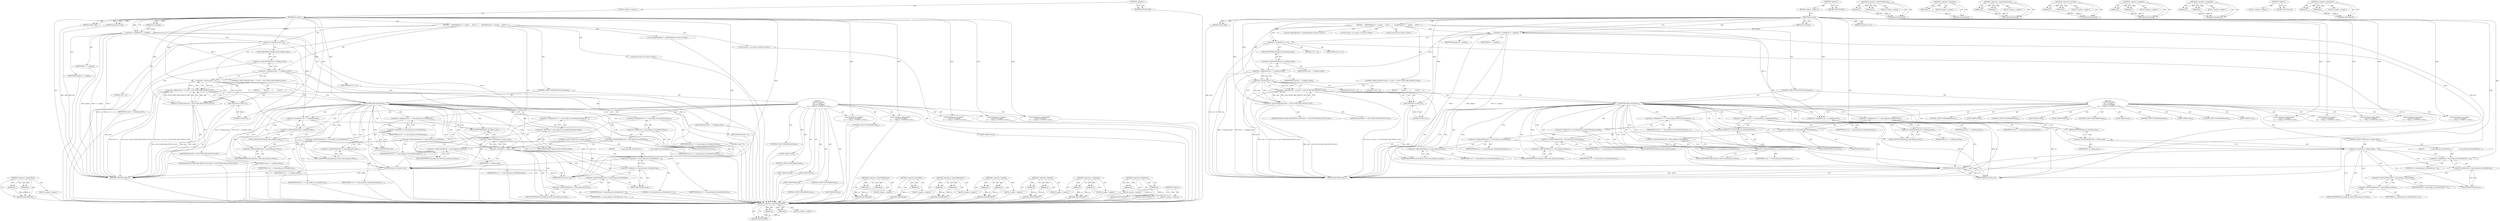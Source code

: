 digraph "&lt;operator&gt;.fieldAccess" {
vulnerable_155 [label=<(METHOD,&lt;operator&gt;.greaterThan)>];
vulnerable_156 [label=<(PARAM,p1)>];
vulnerable_157 [label=<(PARAM,p2)>];
vulnerable_158 [label=<(BLOCK,&lt;empty&gt;,&lt;empty&gt;)>];
vulnerable_159 [label=<(METHOD_RETURN,ANY)>];
vulnerable_6 [label=<(METHOD,&lt;global&gt;)<SUB>1</SUB>>];
vulnerable_7 [label=<(BLOCK,&lt;empty&gt;,&lt;empty&gt;)<SUB>1</SUB>>];
vulnerable_8 [label=<(METHOD,pci_read)<SUB>1</SUB>>];
vulnerable_9 [label=<(PARAM,void *opaque)<SUB>1</SUB>>];
vulnerable_10 [label=<(PARAM,hwaddr addr)<SUB>1</SUB>>];
vulnerable_11 [label=<(PARAM,unsigned int size)<SUB>1</SUB>>];
vulnerable_12 [label=<(BLOCK,{
    AcpiPciHpState *s = opaque;
     uint32_t...,{
    AcpiPciHpState *s = opaque;
     uint32_t...)<SUB>2</SUB>>];
vulnerable_13 [label="<(LOCAL,AcpiPciHpState* s: AcpiPciHpState*)<SUB>3</SUB>>"];
vulnerable_14 [label=<(&lt;operator&gt;.assignment,*s = opaque)<SUB>3</SUB>>];
vulnerable_15 [label=<(IDENTIFIER,s,*s = opaque)<SUB>3</SUB>>];
vulnerable_16 [label=<(IDENTIFIER,opaque,*s = opaque)<SUB>3</SUB>>];
vulnerable_17 [label="<(LOCAL,uint32_t val: uint32_t)<SUB>4</SUB>>"];
vulnerable_18 [label=<(&lt;operator&gt;.assignment,val = 0)<SUB>4</SUB>>];
vulnerable_19 [label=<(IDENTIFIER,val,val = 0)<SUB>4</SUB>>];
vulnerable_20 [label=<(LITERAL,0,val = 0)<SUB>4</SUB>>];
vulnerable_21 [label="<(LOCAL,int bsel: int)<SUB>5</SUB>>"];
vulnerable_22 [label=<(&lt;operator&gt;.assignment,bsel = s-&gt;hotplug_select)<SUB>5</SUB>>];
vulnerable_23 [label=<(IDENTIFIER,bsel,bsel = s-&gt;hotplug_select)<SUB>5</SUB>>];
vulnerable_24 [label=<(&lt;operator&gt;.indirectFieldAccess,s-&gt;hotplug_select)<SUB>5</SUB>>];
vulnerable_25 [label=<(IDENTIFIER,s,bsel = s-&gt;hotplug_select)<SUB>5</SUB>>];
vulnerable_26 [label=<(FIELD_IDENTIFIER,hotplug_select,hotplug_select)<SUB>5</SUB>>];
vulnerable_27 [label=<(CONTROL_STRUCTURE,IF,if (bsel &lt; 0 || bsel &gt; ACPI_PCIHP_MAX_HOTPLUG_BUS))<SUB>7</SUB>>];
vulnerable_28 [label=<(&lt;operator&gt;.logicalOr,bsel &lt; 0 || bsel &gt; ACPI_PCIHP_MAX_HOTPLUG_BUS)<SUB>7</SUB>>];
vulnerable_29 [label=<(&lt;operator&gt;.lessThan,bsel &lt; 0)<SUB>7</SUB>>];
vulnerable_30 [label=<(IDENTIFIER,bsel,bsel &lt; 0)<SUB>7</SUB>>];
vulnerable_31 [label=<(LITERAL,0,bsel &lt; 0)<SUB>7</SUB>>];
vulnerable_32 [label=<(&lt;operator&gt;.greaterThan,bsel &gt; ACPI_PCIHP_MAX_HOTPLUG_BUS)<SUB>7</SUB>>];
vulnerable_33 [label=<(IDENTIFIER,bsel,bsel &gt; ACPI_PCIHP_MAX_HOTPLUG_BUS)<SUB>7</SUB>>];
vulnerable_34 [label=<(IDENTIFIER,ACPI_PCIHP_MAX_HOTPLUG_BUS,bsel &gt; ACPI_PCIHP_MAX_HOTPLUG_BUS)<SUB>7</SUB>>];
vulnerable_35 [label=<(BLOCK,{
         return 0;
     },{
         return 0;
     })<SUB>7</SUB>>];
vulnerable_36 [label=<(RETURN,return 0;,return 0;)<SUB>8</SUB>>];
vulnerable_37 [label=<(LITERAL,0,return 0;)<SUB>8</SUB>>];
vulnerable_38 [label=<(CONTROL_STRUCTURE,SWITCH,switch(addr))<SUB>10</SUB>>];
vulnerable_39 [label=<(IDENTIFIER,addr,switch(addr))<SUB>10</SUB>>];
vulnerable_40 [label="<(BLOCK,{
    case PCI_UP_BASE:
        val = s-&gt;acpi_p...,{
    case PCI_UP_BASE:
        val = s-&gt;acpi_p...)<SUB>10</SUB>>"];
vulnerable_41 [label=<(JUMP_TARGET,case)<SUB>11</SUB>>];
vulnerable_42 [label="<(IDENTIFIER,PCI_UP_BASE,{
    case PCI_UP_BASE:
        val = s-&gt;acpi_p...)<SUB>11</SUB>>"];
vulnerable_43 [label=<(&lt;operator&gt;.assignment,val = s-&gt;acpi_pcihp_pci_status[bsel].up)<SUB>12</SUB>>];
vulnerable_44 [label=<(IDENTIFIER,val,val = s-&gt;acpi_pcihp_pci_status[bsel].up)<SUB>12</SUB>>];
vulnerable_45 [label=<(&lt;operator&gt;.fieldAccess,s-&gt;acpi_pcihp_pci_status[bsel].up)<SUB>12</SUB>>];
vulnerable_46 [label=<(&lt;operator&gt;.indirectIndexAccess,s-&gt;acpi_pcihp_pci_status[bsel])<SUB>12</SUB>>];
vulnerable_47 [label=<(&lt;operator&gt;.indirectFieldAccess,s-&gt;acpi_pcihp_pci_status)<SUB>12</SUB>>];
vulnerable_48 [label=<(IDENTIFIER,s,val = s-&gt;acpi_pcihp_pci_status[bsel].up)<SUB>12</SUB>>];
vulnerable_49 [label=<(FIELD_IDENTIFIER,acpi_pcihp_pci_status,acpi_pcihp_pci_status)<SUB>12</SUB>>];
vulnerable_50 [label=<(IDENTIFIER,bsel,val = s-&gt;acpi_pcihp_pci_status[bsel].up)<SUB>12</SUB>>];
vulnerable_51 [label=<(FIELD_IDENTIFIER,up,up)<SUB>12</SUB>>];
vulnerable_52 [label=<(CONTROL_STRUCTURE,IF,if (!s-&gt;legacy_piix))<SUB>13</SUB>>];
vulnerable_53 [label=<(&lt;operator&gt;.logicalNot,!s-&gt;legacy_piix)<SUB>13</SUB>>];
vulnerable_54 [label=<(&lt;operator&gt;.indirectFieldAccess,s-&gt;legacy_piix)<SUB>13</SUB>>];
vulnerable_55 [label=<(IDENTIFIER,s,!s-&gt;legacy_piix)<SUB>13</SUB>>];
vulnerable_56 [label=<(FIELD_IDENTIFIER,legacy_piix,legacy_piix)<SUB>13</SUB>>];
vulnerable_57 [label=<(BLOCK,{
            s-&gt;acpi_pcihp_pci_status[bsel].up...,{
            s-&gt;acpi_pcihp_pci_status[bsel].up...)<SUB>13</SUB>>];
vulnerable_58 [label=<(&lt;operator&gt;.assignment,s-&gt;acpi_pcihp_pci_status[bsel].up = 0)<SUB>14</SUB>>];
vulnerable_59 [label=<(&lt;operator&gt;.fieldAccess,s-&gt;acpi_pcihp_pci_status[bsel].up)<SUB>14</SUB>>];
vulnerable_60 [label=<(&lt;operator&gt;.indirectIndexAccess,s-&gt;acpi_pcihp_pci_status[bsel])<SUB>14</SUB>>];
vulnerable_61 [label=<(&lt;operator&gt;.indirectFieldAccess,s-&gt;acpi_pcihp_pci_status)<SUB>14</SUB>>];
vulnerable_62 [label=<(IDENTIFIER,s,s-&gt;acpi_pcihp_pci_status[bsel].up = 0)<SUB>14</SUB>>];
vulnerable_63 [label=<(FIELD_IDENTIFIER,acpi_pcihp_pci_status,acpi_pcihp_pci_status)<SUB>14</SUB>>];
vulnerable_64 [label=<(IDENTIFIER,bsel,s-&gt;acpi_pcihp_pci_status[bsel].up = 0)<SUB>14</SUB>>];
vulnerable_65 [label=<(FIELD_IDENTIFIER,up,up)<SUB>14</SUB>>];
vulnerable_66 [label=<(LITERAL,0,s-&gt;acpi_pcihp_pci_status[bsel].up = 0)<SUB>14</SUB>>];
vulnerable_67 [label=<(CONTROL_STRUCTURE,BREAK,break;)<SUB>17</SUB>>];
vulnerable_68 [label=<(JUMP_TARGET,case)<SUB>18</SUB>>];
vulnerable_69 [label="<(IDENTIFIER,PCI_DOWN_BASE,{
    case PCI_UP_BASE:
        val = s-&gt;acpi_p...)<SUB>18</SUB>>"];
vulnerable_70 [label=<(&lt;operator&gt;.assignment,val = s-&gt;acpi_pcihp_pci_status[bsel].down)<SUB>19</SUB>>];
vulnerable_71 [label=<(IDENTIFIER,val,val = s-&gt;acpi_pcihp_pci_status[bsel].down)<SUB>19</SUB>>];
vulnerable_72 [label=<(&lt;operator&gt;.fieldAccess,s-&gt;acpi_pcihp_pci_status[bsel].down)<SUB>19</SUB>>];
vulnerable_73 [label=<(&lt;operator&gt;.indirectIndexAccess,s-&gt;acpi_pcihp_pci_status[bsel])<SUB>19</SUB>>];
vulnerable_74 [label=<(&lt;operator&gt;.indirectFieldAccess,s-&gt;acpi_pcihp_pci_status)<SUB>19</SUB>>];
vulnerable_75 [label=<(IDENTIFIER,s,val = s-&gt;acpi_pcihp_pci_status[bsel].down)<SUB>19</SUB>>];
vulnerable_76 [label=<(FIELD_IDENTIFIER,acpi_pcihp_pci_status,acpi_pcihp_pci_status)<SUB>19</SUB>>];
vulnerable_77 [label=<(IDENTIFIER,bsel,val = s-&gt;acpi_pcihp_pci_status[bsel].down)<SUB>19</SUB>>];
vulnerable_78 [label=<(FIELD_IDENTIFIER,down,down)<SUB>19</SUB>>];
vulnerable_79 [label=<(CONTROL_STRUCTURE,BREAK,break;)<SUB>21</SUB>>];
vulnerable_80 [label=<(JUMP_TARGET,case)<SUB>22</SUB>>];
vulnerable_81 [label="<(IDENTIFIER,PCI_EJ_BASE,{
    case PCI_UP_BASE:
        val = s-&gt;acpi_p...)<SUB>22</SUB>>"];
vulnerable_82 [label=<(CONTROL_STRUCTURE,BREAK,break;)<SUB>25</SUB>>];
vulnerable_83 [label=<(JUMP_TARGET,case)<SUB>26</SUB>>];
vulnerable_84 [label="<(IDENTIFIER,PCI_RMV_BASE,{
    case PCI_UP_BASE:
        val = s-&gt;acpi_p...)<SUB>26</SUB>>"];
vulnerable_85 [label=<(&lt;operator&gt;.assignment,val = s-&gt;acpi_pcihp_pci_status[bsel].hotplug_en...)<SUB>27</SUB>>];
vulnerable_86 [label=<(IDENTIFIER,val,val = s-&gt;acpi_pcihp_pci_status[bsel].hotplug_en...)<SUB>27</SUB>>];
vulnerable_87 [label=<(&lt;operator&gt;.fieldAccess,s-&gt;acpi_pcihp_pci_status[bsel].hotplug_enable)<SUB>27</SUB>>];
vulnerable_88 [label=<(&lt;operator&gt;.indirectIndexAccess,s-&gt;acpi_pcihp_pci_status[bsel])<SUB>27</SUB>>];
vulnerable_89 [label=<(&lt;operator&gt;.indirectFieldAccess,s-&gt;acpi_pcihp_pci_status)<SUB>27</SUB>>];
vulnerable_90 [label=<(IDENTIFIER,s,val = s-&gt;acpi_pcihp_pci_status[bsel].hotplug_en...)<SUB>27</SUB>>];
vulnerable_91 [label=<(FIELD_IDENTIFIER,acpi_pcihp_pci_status,acpi_pcihp_pci_status)<SUB>27</SUB>>];
vulnerable_92 [label=<(IDENTIFIER,bsel,val = s-&gt;acpi_pcihp_pci_status[bsel].hotplug_en...)<SUB>27</SUB>>];
vulnerable_93 [label=<(FIELD_IDENTIFIER,hotplug_enable,hotplug_enable)<SUB>27</SUB>>];
vulnerable_94 [label=<(CONTROL_STRUCTURE,BREAK,break;)<SUB>29</SUB>>];
vulnerable_95 [label=<(JUMP_TARGET,case)<SUB>30</SUB>>];
vulnerable_96 [label="<(IDENTIFIER,PCI_SEL_BASE,{
    case PCI_UP_BASE:
        val = s-&gt;acpi_p...)<SUB>30</SUB>>"];
vulnerable_97 [label=<(&lt;operator&gt;.assignment,val = s-&gt;hotplug_select)<SUB>31</SUB>>];
vulnerable_98 [label=<(IDENTIFIER,val,val = s-&gt;hotplug_select)<SUB>31</SUB>>];
vulnerable_99 [label=<(&lt;operator&gt;.indirectFieldAccess,s-&gt;hotplug_select)<SUB>31</SUB>>];
vulnerable_100 [label=<(IDENTIFIER,s,val = s-&gt;hotplug_select)<SUB>31</SUB>>];
vulnerable_101 [label=<(FIELD_IDENTIFIER,hotplug_select,hotplug_select)<SUB>31</SUB>>];
vulnerable_102 [label=<(JUMP_TARGET,default)<SUB>33</SUB>>];
vulnerable_103 [label=<(CONTROL_STRUCTURE,BREAK,break;)<SUB>34</SUB>>];
vulnerable_104 [label=<(RETURN,return val;,return val;)<SUB>37</SUB>>];
vulnerable_105 [label=<(IDENTIFIER,val,return val;)<SUB>37</SUB>>];
vulnerable_106 [label=<(METHOD_RETURN,uint64_t)<SUB>1</SUB>>];
vulnerable_108 [label=<(METHOD_RETURN,ANY)<SUB>1</SUB>>];
vulnerable_140 [label=<(METHOD,&lt;operator&gt;.indirectFieldAccess)>];
vulnerable_141 [label=<(PARAM,p1)>];
vulnerable_142 [label=<(PARAM,p2)>];
vulnerable_143 [label=<(BLOCK,&lt;empty&gt;,&lt;empty&gt;)>];
vulnerable_144 [label=<(METHOD_RETURN,ANY)>];
vulnerable_170 [label=<(METHOD,&lt;operator&gt;.logicalNot)>];
vulnerable_171 [label=<(PARAM,p1)>];
vulnerable_172 [label=<(BLOCK,&lt;empty&gt;,&lt;empty&gt;)>];
vulnerable_173 [label=<(METHOD_RETURN,ANY)>];
vulnerable_165 [label=<(METHOD,&lt;operator&gt;.indirectIndexAccess)>];
vulnerable_166 [label=<(PARAM,p1)>];
vulnerable_167 [label=<(PARAM,p2)>];
vulnerable_168 [label=<(BLOCK,&lt;empty&gt;,&lt;empty&gt;)>];
vulnerable_169 [label=<(METHOD_RETURN,ANY)>];
vulnerable_150 [label=<(METHOD,&lt;operator&gt;.lessThan)>];
vulnerable_151 [label=<(PARAM,p1)>];
vulnerable_152 [label=<(PARAM,p2)>];
vulnerable_153 [label=<(BLOCK,&lt;empty&gt;,&lt;empty&gt;)>];
vulnerable_154 [label=<(METHOD_RETURN,ANY)>];
vulnerable_145 [label=<(METHOD,&lt;operator&gt;.logicalOr)>];
vulnerable_146 [label=<(PARAM,p1)>];
vulnerable_147 [label=<(PARAM,p2)>];
vulnerable_148 [label=<(BLOCK,&lt;empty&gt;,&lt;empty&gt;)>];
vulnerable_149 [label=<(METHOD_RETURN,ANY)>];
vulnerable_135 [label=<(METHOD,&lt;operator&gt;.assignment)>];
vulnerable_136 [label=<(PARAM,p1)>];
vulnerable_137 [label=<(PARAM,p2)>];
vulnerable_138 [label=<(BLOCK,&lt;empty&gt;,&lt;empty&gt;)>];
vulnerable_139 [label=<(METHOD_RETURN,ANY)>];
vulnerable_129 [label=<(METHOD,&lt;global&gt;)<SUB>1</SUB>>];
vulnerable_130 [label=<(BLOCK,&lt;empty&gt;,&lt;empty&gt;)>];
vulnerable_131 [label=<(METHOD_RETURN,ANY)>];
vulnerable_160 [label=<(METHOD,&lt;operator&gt;.fieldAccess)>];
vulnerable_161 [label=<(PARAM,p1)>];
vulnerable_162 [label=<(PARAM,p2)>];
vulnerable_163 [label=<(BLOCK,&lt;empty&gt;,&lt;empty&gt;)>];
vulnerable_164 [label=<(METHOD_RETURN,ANY)>];
fixed_155 [label=<(METHOD,&lt;operator&gt;.greaterEqualsThan)>];
fixed_156 [label=<(PARAM,p1)>];
fixed_157 [label=<(PARAM,p2)>];
fixed_158 [label=<(BLOCK,&lt;empty&gt;,&lt;empty&gt;)>];
fixed_159 [label=<(METHOD_RETURN,ANY)>];
fixed_6 [label=<(METHOD,&lt;global&gt;)<SUB>1</SUB>>];
fixed_7 [label=<(BLOCK,&lt;empty&gt;,&lt;empty&gt;)<SUB>1</SUB>>];
fixed_8 [label=<(METHOD,pci_read)<SUB>1</SUB>>];
fixed_9 [label=<(PARAM,void *opaque)<SUB>1</SUB>>];
fixed_10 [label=<(PARAM,hwaddr addr)<SUB>1</SUB>>];
fixed_11 [label=<(PARAM,unsigned int size)<SUB>1</SUB>>];
fixed_12 [label=<(BLOCK,{
    AcpiPciHpState *s = opaque;
     uint32_t...,{
    AcpiPciHpState *s = opaque;
     uint32_t...)<SUB>2</SUB>>];
fixed_13 [label="<(LOCAL,AcpiPciHpState* s: AcpiPciHpState*)<SUB>3</SUB>>"];
fixed_14 [label=<(&lt;operator&gt;.assignment,*s = opaque)<SUB>3</SUB>>];
fixed_15 [label=<(IDENTIFIER,s,*s = opaque)<SUB>3</SUB>>];
fixed_16 [label=<(IDENTIFIER,opaque,*s = opaque)<SUB>3</SUB>>];
fixed_17 [label="<(LOCAL,uint32_t val: uint32_t)<SUB>4</SUB>>"];
fixed_18 [label=<(&lt;operator&gt;.assignment,val = 0)<SUB>4</SUB>>];
fixed_19 [label=<(IDENTIFIER,val,val = 0)<SUB>4</SUB>>];
fixed_20 [label=<(LITERAL,0,val = 0)<SUB>4</SUB>>];
fixed_21 [label="<(LOCAL,int bsel: int)<SUB>5</SUB>>"];
fixed_22 [label=<(&lt;operator&gt;.assignment,bsel = s-&gt;hotplug_select)<SUB>5</SUB>>];
fixed_23 [label=<(IDENTIFIER,bsel,bsel = s-&gt;hotplug_select)<SUB>5</SUB>>];
fixed_24 [label=<(&lt;operator&gt;.indirectFieldAccess,s-&gt;hotplug_select)<SUB>5</SUB>>];
fixed_25 [label=<(IDENTIFIER,s,bsel = s-&gt;hotplug_select)<SUB>5</SUB>>];
fixed_26 [label=<(FIELD_IDENTIFIER,hotplug_select,hotplug_select)<SUB>5</SUB>>];
fixed_27 [label=<(CONTROL_STRUCTURE,IF,if (bsel &lt; 0 || bsel &gt;= ACPI_PCIHP_MAX_HOTPLUG_BUS))<SUB>7</SUB>>];
fixed_28 [label=<(&lt;operator&gt;.logicalOr,bsel &lt; 0 || bsel &gt;= ACPI_PCIHP_MAX_HOTPLUG_BUS)<SUB>7</SUB>>];
fixed_29 [label=<(&lt;operator&gt;.lessThan,bsel &lt; 0)<SUB>7</SUB>>];
fixed_30 [label=<(IDENTIFIER,bsel,bsel &lt; 0)<SUB>7</SUB>>];
fixed_31 [label=<(LITERAL,0,bsel &lt; 0)<SUB>7</SUB>>];
fixed_32 [label=<(&lt;operator&gt;.greaterEqualsThan,bsel &gt;= ACPI_PCIHP_MAX_HOTPLUG_BUS)<SUB>7</SUB>>];
fixed_33 [label=<(IDENTIFIER,bsel,bsel &gt;= ACPI_PCIHP_MAX_HOTPLUG_BUS)<SUB>7</SUB>>];
fixed_34 [label=<(IDENTIFIER,ACPI_PCIHP_MAX_HOTPLUG_BUS,bsel &gt;= ACPI_PCIHP_MAX_HOTPLUG_BUS)<SUB>7</SUB>>];
fixed_35 [label=<(BLOCK,{
         return 0;
     },{
         return 0;
     })<SUB>7</SUB>>];
fixed_36 [label=<(RETURN,return 0;,return 0;)<SUB>8</SUB>>];
fixed_37 [label=<(LITERAL,0,return 0;)<SUB>8</SUB>>];
fixed_38 [label=<(CONTROL_STRUCTURE,SWITCH,switch(addr))<SUB>10</SUB>>];
fixed_39 [label=<(IDENTIFIER,addr,switch(addr))<SUB>10</SUB>>];
fixed_40 [label="<(BLOCK,{
    case PCI_UP_BASE:
        val = s-&gt;acpi_p...,{
    case PCI_UP_BASE:
        val = s-&gt;acpi_p...)<SUB>10</SUB>>"];
fixed_41 [label=<(JUMP_TARGET,case)<SUB>11</SUB>>];
fixed_42 [label="<(IDENTIFIER,PCI_UP_BASE,{
    case PCI_UP_BASE:
        val = s-&gt;acpi_p...)<SUB>11</SUB>>"];
fixed_43 [label=<(&lt;operator&gt;.assignment,val = s-&gt;acpi_pcihp_pci_status[bsel].up)<SUB>12</SUB>>];
fixed_44 [label=<(IDENTIFIER,val,val = s-&gt;acpi_pcihp_pci_status[bsel].up)<SUB>12</SUB>>];
fixed_45 [label=<(&lt;operator&gt;.fieldAccess,s-&gt;acpi_pcihp_pci_status[bsel].up)<SUB>12</SUB>>];
fixed_46 [label=<(&lt;operator&gt;.indirectIndexAccess,s-&gt;acpi_pcihp_pci_status[bsel])<SUB>12</SUB>>];
fixed_47 [label=<(&lt;operator&gt;.indirectFieldAccess,s-&gt;acpi_pcihp_pci_status)<SUB>12</SUB>>];
fixed_48 [label=<(IDENTIFIER,s,val = s-&gt;acpi_pcihp_pci_status[bsel].up)<SUB>12</SUB>>];
fixed_49 [label=<(FIELD_IDENTIFIER,acpi_pcihp_pci_status,acpi_pcihp_pci_status)<SUB>12</SUB>>];
fixed_50 [label=<(IDENTIFIER,bsel,val = s-&gt;acpi_pcihp_pci_status[bsel].up)<SUB>12</SUB>>];
fixed_51 [label=<(FIELD_IDENTIFIER,up,up)<SUB>12</SUB>>];
fixed_52 [label=<(CONTROL_STRUCTURE,IF,if (!s-&gt;legacy_piix))<SUB>13</SUB>>];
fixed_53 [label=<(&lt;operator&gt;.logicalNot,!s-&gt;legacy_piix)<SUB>13</SUB>>];
fixed_54 [label=<(&lt;operator&gt;.indirectFieldAccess,s-&gt;legacy_piix)<SUB>13</SUB>>];
fixed_55 [label=<(IDENTIFIER,s,!s-&gt;legacy_piix)<SUB>13</SUB>>];
fixed_56 [label=<(FIELD_IDENTIFIER,legacy_piix,legacy_piix)<SUB>13</SUB>>];
fixed_57 [label=<(BLOCK,{
            s-&gt;acpi_pcihp_pci_status[bsel].up...,{
            s-&gt;acpi_pcihp_pci_status[bsel].up...)<SUB>13</SUB>>];
fixed_58 [label=<(&lt;operator&gt;.assignment,s-&gt;acpi_pcihp_pci_status[bsel].up = 0)<SUB>14</SUB>>];
fixed_59 [label=<(&lt;operator&gt;.fieldAccess,s-&gt;acpi_pcihp_pci_status[bsel].up)<SUB>14</SUB>>];
fixed_60 [label=<(&lt;operator&gt;.indirectIndexAccess,s-&gt;acpi_pcihp_pci_status[bsel])<SUB>14</SUB>>];
fixed_61 [label=<(&lt;operator&gt;.indirectFieldAccess,s-&gt;acpi_pcihp_pci_status)<SUB>14</SUB>>];
fixed_62 [label=<(IDENTIFIER,s,s-&gt;acpi_pcihp_pci_status[bsel].up = 0)<SUB>14</SUB>>];
fixed_63 [label=<(FIELD_IDENTIFIER,acpi_pcihp_pci_status,acpi_pcihp_pci_status)<SUB>14</SUB>>];
fixed_64 [label=<(IDENTIFIER,bsel,s-&gt;acpi_pcihp_pci_status[bsel].up = 0)<SUB>14</SUB>>];
fixed_65 [label=<(FIELD_IDENTIFIER,up,up)<SUB>14</SUB>>];
fixed_66 [label=<(LITERAL,0,s-&gt;acpi_pcihp_pci_status[bsel].up = 0)<SUB>14</SUB>>];
fixed_67 [label=<(CONTROL_STRUCTURE,BREAK,break;)<SUB>17</SUB>>];
fixed_68 [label=<(JUMP_TARGET,case)<SUB>18</SUB>>];
fixed_69 [label="<(IDENTIFIER,PCI_DOWN_BASE,{
    case PCI_UP_BASE:
        val = s-&gt;acpi_p...)<SUB>18</SUB>>"];
fixed_70 [label=<(&lt;operator&gt;.assignment,val = s-&gt;acpi_pcihp_pci_status[bsel].down)<SUB>19</SUB>>];
fixed_71 [label=<(IDENTIFIER,val,val = s-&gt;acpi_pcihp_pci_status[bsel].down)<SUB>19</SUB>>];
fixed_72 [label=<(&lt;operator&gt;.fieldAccess,s-&gt;acpi_pcihp_pci_status[bsel].down)<SUB>19</SUB>>];
fixed_73 [label=<(&lt;operator&gt;.indirectIndexAccess,s-&gt;acpi_pcihp_pci_status[bsel])<SUB>19</SUB>>];
fixed_74 [label=<(&lt;operator&gt;.indirectFieldAccess,s-&gt;acpi_pcihp_pci_status)<SUB>19</SUB>>];
fixed_75 [label=<(IDENTIFIER,s,val = s-&gt;acpi_pcihp_pci_status[bsel].down)<SUB>19</SUB>>];
fixed_76 [label=<(FIELD_IDENTIFIER,acpi_pcihp_pci_status,acpi_pcihp_pci_status)<SUB>19</SUB>>];
fixed_77 [label=<(IDENTIFIER,bsel,val = s-&gt;acpi_pcihp_pci_status[bsel].down)<SUB>19</SUB>>];
fixed_78 [label=<(FIELD_IDENTIFIER,down,down)<SUB>19</SUB>>];
fixed_79 [label=<(CONTROL_STRUCTURE,BREAK,break;)<SUB>21</SUB>>];
fixed_80 [label=<(JUMP_TARGET,case)<SUB>22</SUB>>];
fixed_81 [label="<(IDENTIFIER,PCI_EJ_BASE,{
    case PCI_UP_BASE:
        val = s-&gt;acpi_p...)<SUB>22</SUB>>"];
fixed_82 [label=<(CONTROL_STRUCTURE,BREAK,break;)<SUB>25</SUB>>];
fixed_83 [label=<(JUMP_TARGET,case)<SUB>26</SUB>>];
fixed_84 [label="<(IDENTIFIER,PCI_RMV_BASE,{
    case PCI_UP_BASE:
        val = s-&gt;acpi_p...)<SUB>26</SUB>>"];
fixed_85 [label=<(&lt;operator&gt;.assignment,val = s-&gt;acpi_pcihp_pci_status[bsel].hotplug_en...)<SUB>27</SUB>>];
fixed_86 [label=<(IDENTIFIER,val,val = s-&gt;acpi_pcihp_pci_status[bsel].hotplug_en...)<SUB>27</SUB>>];
fixed_87 [label=<(&lt;operator&gt;.fieldAccess,s-&gt;acpi_pcihp_pci_status[bsel].hotplug_enable)<SUB>27</SUB>>];
fixed_88 [label=<(&lt;operator&gt;.indirectIndexAccess,s-&gt;acpi_pcihp_pci_status[bsel])<SUB>27</SUB>>];
fixed_89 [label=<(&lt;operator&gt;.indirectFieldAccess,s-&gt;acpi_pcihp_pci_status)<SUB>27</SUB>>];
fixed_90 [label=<(IDENTIFIER,s,val = s-&gt;acpi_pcihp_pci_status[bsel].hotplug_en...)<SUB>27</SUB>>];
fixed_91 [label=<(FIELD_IDENTIFIER,acpi_pcihp_pci_status,acpi_pcihp_pci_status)<SUB>27</SUB>>];
fixed_92 [label=<(IDENTIFIER,bsel,val = s-&gt;acpi_pcihp_pci_status[bsel].hotplug_en...)<SUB>27</SUB>>];
fixed_93 [label=<(FIELD_IDENTIFIER,hotplug_enable,hotplug_enable)<SUB>27</SUB>>];
fixed_94 [label=<(CONTROL_STRUCTURE,BREAK,break;)<SUB>29</SUB>>];
fixed_95 [label=<(JUMP_TARGET,case)<SUB>30</SUB>>];
fixed_96 [label="<(IDENTIFIER,PCI_SEL_BASE,{
    case PCI_UP_BASE:
        val = s-&gt;acpi_p...)<SUB>30</SUB>>"];
fixed_97 [label=<(&lt;operator&gt;.assignment,val = s-&gt;hotplug_select)<SUB>31</SUB>>];
fixed_98 [label=<(IDENTIFIER,val,val = s-&gt;hotplug_select)<SUB>31</SUB>>];
fixed_99 [label=<(&lt;operator&gt;.indirectFieldAccess,s-&gt;hotplug_select)<SUB>31</SUB>>];
fixed_100 [label=<(IDENTIFIER,s,val = s-&gt;hotplug_select)<SUB>31</SUB>>];
fixed_101 [label=<(FIELD_IDENTIFIER,hotplug_select,hotplug_select)<SUB>31</SUB>>];
fixed_102 [label=<(JUMP_TARGET,default)<SUB>33</SUB>>];
fixed_103 [label=<(CONTROL_STRUCTURE,BREAK,break;)<SUB>34</SUB>>];
fixed_104 [label=<(RETURN,return val;,return val;)<SUB>37</SUB>>];
fixed_105 [label=<(IDENTIFIER,val,return val;)<SUB>37</SUB>>];
fixed_106 [label=<(METHOD_RETURN,uint64_t)<SUB>1</SUB>>];
fixed_108 [label=<(METHOD_RETURN,ANY)<SUB>1</SUB>>];
fixed_140 [label=<(METHOD,&lt;operator&gt;.indirectFieldAccess)>];
fixed_141 [label=<(PARAM,p1)>];
fixed_142 [label=<(PARAM,p2)>];
fixed_143 [label=<(BLOCK,&lt;empty&gt;,&lt;empty&gt;)>];
fixed_144 [label=<(METHOD_RETURN,ANY)>];
fixed_170 [label=<(METHOD,&lt;operator&gt;.logicalNot)>];
fixed_171 [label=<(PARAM,p1)>];
fixed_172 [label=<(BLOCK,&lt;empty&gt;,&lt;empty&gt;)>];
fixed_173 [label=<(METHOD_RETURN,ANY)>];
fixed_165 [label=<(METHOD,&lt;operator&gt;.indirectIndexAccess)>];
fixed_166 [label=<(PARAM,p1)>];
fixed_167 [label=<(PARAM,p2)>];
fixed_168 [label=<(BLOCK,&lt;empty&gt;,&lt;empty&gt;)>];
fixed_169 [label=<(METHOD_RETURN,ANY)>];
fixed_150 [label=<(METHOD,&lt;operator&gt;.lessThan)>];
fixed_151 [label=<(PARAM,p1)>];
fixed_152 [label=<(PARAM,p2)>];
fixed_153 [label=<(BLOCK,&lt;empty&gt;,&lt;empty&gt;)>];
fixed_154 [label=<(METHOD_RETURN,ANY)>];
fixed_145 [label=<(METHOD,&lt;operator&gt;.logicalOr)>];
fixed_146 [label=<(PARAM,p1)>];
fixed_147 [label=<(PARAM,p2)>];
fixed_148 [label=<(BLOCK,&lt;empty&gt;,&lt;empty&gt;)>];
fixed_149 [label=<(METHOD_RETURN,ANY)>];
fixed_135 [label=<(METHOD,&lt;operator&gt;.assignment)>];
fixed_136 [label=<(PARAM,p1)>];
fixed_137 [label=<(PARAM,p2)>];
fixed_138 [label=<(BLOCK,&lt;empty&gt;,&lt;empty&gt;)>];
fixed_139 [label=<(METHOD_RETURN,ANY)>];
fixed_129 [label=<(METHOD,&lt;global&gt;)<SUB>1</SUB>>];
fixed_130 [label=<(BLOCK,&lt;empty&gt;,&lt;empty&gt;)>];
fixed_131 [label=<(METHOD_RETURN,ANY)>];
fixed_160 [label=<(METHOD,&lt;operator&gt;.fieldAccess)>];
fixed_161 [label=<(PARAM,p1)>];
fixed_162 [label=<(PARAM,p2)>];
fixed_163 [label=<(BLOCK,&lt;empty&gt;,&lt;empty&gt;)>];
fixed_164 [label=<(METHOD_RETURN,ANY)>];
vulnerable_155 -> vulnerable_156  [key=0, label="AST: "];
vulnerable_155 -> vulnerable_156  [key=1, label="DDG: "];
vulnerable_155 -> vulnerable_158  [key=0, label="AST: "];
vulnerable_155 -> vulnerable_157  [key=0, label="AST: "];
vulnerable_155 -> vulnerable_157  [key=1, label="DDG: "];
vulnerable_155 -> vulnerable_159  [key=0, label="AST: "];
vulnerable_155 -> vulnerable_159  [key=1, label="CFG: "];
vulnerable_156 -> vulnerable_159  [key=0, label="DDG: p1"];
vulnerable_157 -> vulnerable_159  [key=0, label="DDG: p2"];
vulnerable_158 -> fixed_155  [key=0];
vulnerable_159 -> fixed_155  [key=0];
vulnerable_6 -> vulnerable_7  [key=0, label="AST: "];
vulnerable_6 -> vulnerable_108  [key=0, label="AST: "];
vulnerable_6 -> vulnerable_108  [key=1, label="CFG: "];
vulnerable_7 -> vulnerable_8  [key=0, label="AST: "];
vulnerable_8 -> vulnerable_9  [key=0, label="AST: "];
vulnerable_8 -> vulnerable_9  [key=1, label="DDG: "];
vulnerable_8 -> vulnerable_10  [key=0, label="AST: "];
vulnerable_8 -> vulnerable_10  [key=1, label="DDG: "];
vulnerable_8 -> vulnerable_11  [key=0, label="AST: "];
vulnerable_8 -> vulnerable_11  [key=1, label="DDG: "];
vulnerable_8 -> vulnerable_12  [key=0, label="AST: "];
vulnerable_8 -> vulnerable_106  [key=0, label="AST: "];
vulnerable_8 -> vulnerable_14  [key=0, label="CFG: "];
vulnerable_8 -> vulnerable_14  [key=1, label="DDG: "];
vulnerable_8 -> vulnerable_18  [key=0, label="DDG: "];
vulnerable_8 -> vulnerable_39  [key=0, label="DDG: "];
vulnerable_8 -> vulnerable_105  [key=0, label="DDG: "];
vulnerable_8 -> vulnerable_36  [key=0, label="DDG: "];
vulnerable_8 -> vulnerable_42  [key=0, label="DDG: "];
vulnerable_8 -> vulnerable_69  [key=0, label="DDG: "];
vulnerable_8 -> vulnerable_81  [key=0, label="DDG: "];
vulnerable_8 -> vulnerable_84  [key=0, label="DDG: "];
vulnerable_8 -> vulnerable_96  [key=0, label="DDG: "];
vulnerable_8 -> vulnerable_29  [key=0, label="DDG: "];
vulnerable_8 -> vulnerable_32  [key=0, label="DDG: "];
vulnerable_8 -> vulnerable_37  [key=0, label="DDG: "];
vulnerable_8 -> vulnerable_58  [key=0, label="DDG: "];
vulnerable_9 -> vulnerable_14  [key=0, label="DDG: opaque"];
vulnerable_10 -> vulnerable_106  [key=0, label="DDG: addr"];
vulnerable_11 -> vulnerable_106  [key=0, label="DDG: size"];
vulnerable_12 -> vulnerable_13  [key=0, label="AST: "];
vulnerable_12 -> vulnerable_14  [key=0, label="AST: "];
vulnerable_12 -> vulnerable_17  [key=0, label="AST: "];
vulnerable_12 -> vulnerable_18  [key=0, label="AST: "];
vulnerable_12 -> vulnerable_21  [key=0, label="AST: "];
vulnerable_12 -> vulnerable_22  [key=0, label="AST: "];
vulnerable_12 -> vulnerable_27  [key=0, label="AST: "];
vulnerable_12 -> vulnerable_38  [key=0, label="AST: "];
vulnerable_12 -> vulnerable_104  [key=0, label="AST: "];
vulnerable_13 -> fixed_155  [key=0];
vulnerable_14 -> vulnerable_15  [key=0, label="AST: "];
vulnerable_14 -> vulnerable_16  [key=0, label="AST: "];
vulnerable_14 -> vulnerable_18  [key=0, label="CFG: "];
vulnerable_14 -> vulnerable_106  [key=0, label="DDG: s"];
vulnerable_14 -> vulnerable_106  [key=1, label="DDG: opaque"];
vulnerable_14 -> vulnerable_106  [key=2, label="DDG: *s = opaque"];
vulnerable_14 -> vulnerable_22  [key=0, label="DDG: s"];
vulnerable_14 -> vulnerable_97  [key=0, label="DDG: s"];
vulnerable_14 -> vulnerable_53  [key=0, label="DDG: s"];
vulnerable_15 -> fixed_155  [key=0];
vulnerable_16 -> fixed_155  [key=0];
vulnerable_17 -> fixed_155  [key=0];
vulnerable_18 -> vulnerable_19  [key=0, label="AST: "];
vulnerable_18 -> vulnerable_20  [key=0, label="AST: "];
vulnerable_18 -> vulnerable_26  [key=0, label="CFG: "];
vulnerable_18 -> vulnerable_106  [key=0, label="DDG: val"];
vulnerable_18 -> vulnerable_106  [key=1, label="DDG: val = 0"];
vulnerable_18 -> vulnerable_105  [key=0, label="DDG: val"];
vulnerable_19 -> fixed_155  [key=0];
vulnerable_20 -> fixed_155  [key=0];
vulnerable_21 -> fixed_155  [key=0];
vulnerable_22 -> vulnerable_23  [key=0, label="AST: "];
vulnerable_22 -> vulnerable_24  [key=0, label="AST: "];
vulnerable_22 -> vulnerable_29  [key=0, label="CFG: "];
vulnerable_22 -> vulnerable_29  [key=1, label="DDG: bsel"];
vulnerable_22 -> vulnerable_106  [key=0, label="DDG: s-&gt;hotplug_select"];
vulnerable_22 -> vulnerable_106  [key=1, label="DDG: bsel = s-&gt;hotplug_select"];
vulnerable_23 -> fixed_155  [key=0];
vulnerable_24 -> vulnerable_25  [key=0, label="AST: "];
vulnerable_24 -> vulnerable_26  [key=0, label="AST: "];
vulnerable_24 -> vulnerable_22  [key=0, label="CFG: "];
vulnerable_25 -> fixed_155  [key=0];
vulnerable_26 -> vulnerable_24  [key=0, label="CFG: "];
vulnerable_27 -> vulnerable_28  [key=0, label="AST: "];
vulnerable_27 -> vulnerable_35  [key=0, label="AST: "];
vulnerable_28 -> vulnerable_29  [key=0, label="AST: "];
vulnerable_28 -> vulnerable_32  [key=0, label="AST: "];
vulnerable_28 -> vulnerable_39  [key=0, label="CFG: "];
vulnerable_28 -> vulnerable_39  [key=1, label="CDG: "];
vulnerable_28 -> vulnerable_36  [key=0, label="CFG: "];
vulnerable_28 -> vulnerable_36  [key=1, label="CDG: "];
vulnerable_28 -> vulnerable_106  [key=0, label="DDG: bsel &lt; 0"];
vulnerable_28 -> vulnerable_106  [key=1, label="DDG: bsel &gt; ACPI_PCIHP_MAX_HOTPLUG_BUS"];
vulnerable_28 -> vulnerable_106  [key=2, label="DDG: bsel &lt; 0 || bsel &gt; ACPI_PCIHP_MAX_HOTPLUG_BUS"];
vulnerable_28 -> vulnerable_104  [key=0, label="CDG: "];
vulnerable_29 -> vulnerable_30  [key=0, label="AST: "];
vulnerable_29 -> vulnerable_31  [key=0, label="AST: "];
vulnerable_29 -> vulnerable_28  [key=0, label="CFG: "];
vulnerable_29 -> vulnerable_28  [key=1, label="DDG: bsel"];
vulnerable_29 -> vulnerable_28  [key=2, label="DDG: 0"];
vulnerable_29 -> vulnerable_32  [key=0, label="CFG: "];
vulnerable_29 -> vulnerable_32  [key=1, label="DDG: bsel"];
vulnerable_29 -> vulnerable_32  [key=2, label="CDG: "];
vulnerable_29 -> vulnerable_106  [key=0, label="DDG: bsel"];
vulnerable_30 -> fixed_155  [key=0];
vulnerable_31 -> fixed_155  [key=0];
vulnerable_32 -> vulnerable_33  [key=0, label="AST: "];
vulnerable_32 -> vulnerable_34  [key=0, label="AST: "];
vulnerable_32 -> vulnerable_28  [key=0, label="CFG: "];
vulnerable_32 -> vulnerable_28  [key=1, label="DDG: bsel"];
vulnerable_32 -> vulnerable_28  [key=2, label="DDG: ACPI_PCIHP_MAX_HOTPLUG_BUS"];
vulnerable_32 -> vulnerable_106  [key=0, label="DDG: bsel"];
vulnerable_32 -> vulnerable_106  [key=1, label="DDG: ACPI_PCIHP_MAX_HOTPLUG_BUS"];
vulnerable_33 -> fixed_155  [key=0];
vulnerable_34 -> fixed_155  [key=0];
vulnerable_35 -> vulnerable_36  [key=0, label="AST: "];
vulnerable_36 -> vulnerable_37  [key=0, label="AST: "];
vulnerable_36 -> vulnerable_106  [key=0, label="CFG: "];
vulnerable_36 -> vulnerable_106  [key=1, label="DDG: &lt;RET&gt;"];
vulnerable_37 -> vulnerable_36  [key=0, label="DDG: 0"];
vulnerable_38 -> vulnerable_39  [key=0, label="AST: "];
vulnerable_38 -> vulnerable_40  [key=0, label="AST: "];
vulnerable_39 -> vulnerable_49  [key=0, label="CFG: "];
vulnerable_39 -> vulnerable_49  [key=1, label="CDG: "];
vulnerable_39 -> vulnerable_76  [key=0, label="CFG: "];
vulnerable_39 -> vulnerable_76  [key=1, label="CDG: "];
vulnerable_39 -> vulnerable_104  [key=0, label="CFG: "];
vulnerable_39 -> vulnerable_91  [key=0, label="CFG: "];
vulnerable_39 -> vulnerable_91  [key=1, label="CDG: "];
vulnerable_39 -> vulnerable_101  [key=0, label="CFG: "];
vulnerable_39 -> vulnerable_101  [key=1, label="CDG: "];
vulnerable_39 -> vulnerable_47  [key=0, label="CDG: "];
vulnerable_39 -> vulnerable_73  [key=0, label="CDG: "];
vulnerable_39 -> vulnerable_51  [key=0, label="CDG: "];
vulnerable_39 -> vulnerable_89  [key=0, label="CDG: "];
vulnerable_39 -> vulnerable_99  [key=0, label="CDG: "];
vulnerable_39 -> vulnerable_46  [key=0, label="CDG: "];
vulnerable_39 -> vulnerable_85  [key=0, label="CDG: "];
vulnerable_39 -> vulnerable_72  [key=0, label="CDG: "];
vulnerable_39 -> vulnerable_56  [key=0, label="CDG: "];
vulnerable_39 -> vulnerable_74  [key=0, label="CDG: "];
vulnerable_39 -> vulnerable_45  [key=0, label="CDG: "];
vulnerable_39 -> vulnerable_87  [key=0, label="CDG: "];
vulnerable_39 -> vulnerable_97  [key=0, label="CDG: "];
vulnerable_39 -> vulnerable_93  [key=0, label="CDG: "];
vulnerable_39 -> vulnerable_54  [key=0, label="CDG: "];
vulnerable_39 -> vulnerable_43  [key=0, label="CDG: "];
vulnerable_39 -> vulnerable_53  [key=0, label="CDG: "];
vulnerable_39 -> vulnerable_88  [key=0, label="CDG: "];
vulnerable_39 -> vulnerable_70  [key=0, label="CDG: "];
vulnerable_39 -> vulnerable_78  [key=0, label="CDG: "];
vulnerable_40 -> vulnerable_41  [key=0, label="AST: "];
vulnerable_40 -> vulnerable_42  [key=0, label="AST: "];
vulnerable_40 -> vulnerable_43  [key=0, label="AST: "];
vulnerable_40 -> vulnerable_52  [key=0, label="AST: "];
vulnerable_40 -> vulnerable_67  [key=0, label="AST: "];
vulnerable_40 -> vulnerable_68  [key=0, label="AST: "];
vulnerable_40 -> vulnerable_69  [key=0, label="AST: "];
vulnerable_40 -> vulnerable_70  [key=0, label="AST: "];
vulnerable_40 -> vulnerable_79  [key=0, label="AST: "];
vulnerable_40 -> vulnerable_80  [key=0, label="AST: "];
vulnerable_40 -> vulnerable_81  [key=0, label="AST: "];
vulnerable_40 -> vulnerable_82  [key=0, label="AST: "];
vulnerable_40 -> vulnerable_83  [key=0, label="AST: "];
vulnerable_40 -> vulnerable_84  [key=0, label="AST: "];
vulnerable_40 -> vulnerable_85  [key=0, label="AST: "];
vulnerable_40 -> vulnerable_94  [key=0, label="AST: "];
vulnerable_40 -> vulnerable_95  [key=0, label="AST: "];
vulnerable_40 -> vulnerable_96  [key=0, label="AST: "];
vulnerable_40 -> vulnerable_97  [key=0, label="AST: "];
vulnerable_40 -> vulnerable_102  [key=0, label="AST: "];
vulnerable_40 -> vulnerable_103  [key=0, label="AST: "];
vulnerable_41 -> fixed_155  [key=0];
vulnerable_42 -> fixed_155  [key=0];
vulnerable_43 -> vulnerable_44  [key=0, label="AST: "];
vulnerable_43 -> vulnerable_45  [key=0, label="AST: "];
vulnerable_43 -> vulnerable_56  [key=0, label="CFG: "];
vulnerable_43 -> vulnerable_105  [key=0, label="DDG: val"];
vulnerable_44 -> fixed_155  [key=0];
vulnerable_45 -> vulnerable_46  [key=0, label="AST: "];
vulnerable_45 -> vulnerable_51  [key=0, label="AST: "];
vulnerable_45 -> vulnerable_43  [key=0, label="CFG: "];
vulnerable_46 -> vulnerable_47  [key=0, label="AST: "];
vulnerable_46 -> vulnerable_50  [key=0, label="AST: "];
vulnerable_46 -> vulnerable_51  [key=0, label="CFG: "];
vulnerable_47 -> vulnerable_48  [key=0, label="AST: "];
vulnerable_47 -> vulnerable_49  [key=0, label="AST: "];
vulnerable_47 -> vulnerable_46  [key=0, label="CFG: "];
vulnerable_48 -> fixed_155  [key=0];
vulnerable_49 -> vulnerable_47  [key=0, label="CFG: "];
vulnerable_50 -> fixed_155  [key=0];
vulnerable_51 -> vulnerable_45  [key=0, label="CFG: "];
vulnerable_52 -> vulnerable_53  [key=0, label="AST: "];
vulnerable_52 -> vulnerable_57  [key=0, label="AST: "];
vulnerable_53 -> vulnerable_54  [key=0, label="AST: "];
vulnerable_53 -> vulnerable_63  [key=0, label="CFG: "];
vulnerable_53 -> vulnerable_63  [key=1, label="CDG: "];
vulnerable_53 -> vulnerable_104  [key=0, label="CFG: "];
vulnerable_53 -> vulnerable_60  [key=0, label="CDG: "];
vulnerable_53 -> vulnerable_65  [key=0, label="CDG: "];
vulnerable_53 -> vulnerable_59  [key=0, label="CDG: "];
vulnerable_53 -> vulnerable_58  [key=0, label="CDG: "];
vulnerable_53 -> vulnerable_61  [key=0, label="CDG: "];
vulnerable_54 -> vulnerable_55  [key=0, label="AST: "];
vulnerable_54 -> vulnerable_56  [key=0, label="AST: "];
vulnerable_54 -> vulnerable_53  [key=0, label="CFG: "];
vulnerable_55 -> fixed_155  [key=0];
vulnerable_56 -> vulnerable_54  [key=0, label="CFG: "];
vulnerable_57 -> vulnerable_58  [key=0, label="AST: "];
vulnerable_58 -> vulnerable_59  [key=0, label="AST: "];
vulnerable_58 -> vulnerable_66  [key=0, label="AST: "];
vulnerable_58 -> vulnerable_104  [key=0, label="CFG: "];
vulnerable_59 -> vulnerable_60  [key=0, label="AST: "];
vulnerable_59 -> vulnerable_65  [key=0, label="AST: "];
vulnerable_59 -> vulnerable_58  [key=0, label="CFG: "];
vulnerable_60 -> vulnerable_61  [key=0, label="AST: "];
vulnerable_60 -> vulnerable_64  [key=0, label="AST: "];
vulnerable_60 -> vulnerable_65  [key=0, label="CFG: "];
vulnerable_61 -> vulnerable_62  [key=0, label="AST: "];
vulnerable_61 -> vulnerable_63  [key=0, label="AST: "];
vulnerable_61 -> vulnerable_60  [key=0, label="CFG: "];
vulnerable_62 -> fixed_155  [key=0];
vulnerable_63 -> vulnerable_61  [key=0, label="CFG: "];
vulnerable_64 -> fixed_155  [key=0];
vulnerable_65 -> vulnerable_59  [key=0, label="CFG: "];
vulnerable_66 -> fixed_155  [key=0];
vulnerable_67 -> fixed_155  [key=0];
vulnerable_68 -> fixed_155  [key=0];
vulnerable_69 -> fixed_155  [key=0];
vulnerable_70 -> vulnerable_71  [key=0, label="AST: "];
vulnerable_70 -> vulnerable_72  [key=0, label="AST: "];
vulnerable_70 -> vulnerable_104  [key=0, label="CFG: "];
vulnerable_70 -> vulnerable_105  [key=0, label="DDG: val"];
vulnerable_71 -> fixed_155  [key=0];
vulnerable_72 -> vulnerable_73  [key=0, label="AST: "];
vulnerable_72 -> vulnerable_78  [key=0, label="AST: "];
vulnerable_72 -> vulnerable_70  [key=0, label="CFG: "];
vulnerable_73 -> vulnerable_74  [key=0, label="AST: "];
vulnerable_73 -> vulnerable_77  [key=0, label="AST: "];
vulnerable_73 -> vulnerable_78  [key=0, label="CFG: "];
vulnerable_74 -> vulnerable_75  [key=0, label="AST: "];
vulnerable_74 -> vulnerable_76  [key=0, label="AST: "];
vulnerable_74 -> vulnerable_73  [key=0, label="CFG: "];
vulnerable_75 -> fixed_155  [key=0];
vulnerable_76 -> vulnerable_74  [key=0, label="CFG: "];
vulnerable_77 -> fixed_155  [key=0];
vulnerable_78 -> vulnerable_72  [key=0, label="CFG: "];
vulnerable_79 -> fixed_155  [key=0];
vulnerable_80 -> fixed_155  [key=0];
vulnerable_81 -> fixed_155  [key=0];
vulnerable_82 -> fixed_155  [key=0];
vulnerable_83 -> fixed_155  [key=0];
vulnerable_84 -> fixed_155  [key=0];
vulnerable_85 -> vulnerable_86  [key=0, label="AST: "];
vulnerable_85 -> vulnerable_87  [key=0, label="AST: "];
vulnerable_85 -> vulnerable_104  [key=0, label="CFG: "];
vulnerable_85 -> vulnerable_105  [key=0, label="DDG: val"];
vulnerable_86 -> fixed_155  [key=0];
vulnerable_87 -> vulnerable_88  [key=0, label="AST: "];
vulnerable_87 -> vulnerable_93  [key=0, label="AST: "];
vulnerable_87 -> vulnerable_85  [key=0, label="CFG: "];
vulnerable_88 -> vulnerable_89  [key=0, label="AST: "];
vulnerable_88 -> vulnerable_92  [key=0, label="AST: "];
vulnerable_88 -> vulnerable_93  [key=0, label="CFG: "];
vulnerable_89 -> vulnerable_90  [key=0, label="AST: "];
vulnerable_89 -> vulnerable_91  [key=0, label="AST: "];
vulnerable_89 -> vulnerable_88  [key=0, label="CFG: "];
vulnerable_90 -> fixed_155  [key=0];
vulnerable_91 -> vulnerable_89  [key=0, label="CFG: "];
vulnerable_92 -> fixed_155  [key=0];
vulnerable_93 -> vulnerable_87  [key=0, label="CFG: "];
vulnerable_94 -> fixed_155  [key=0];
vulnerable_95 -> fixed_155  [key=0];
vulnerable_96 -> fixed_155  [key=0];
vulnerable_97 -> vulnerable_98  [key=0, label="AST: "];
vulnerable_97 -> vulnerable_99  [key=0, label="AST: "];
vulnerable_97 -> vulnerable_104  [key=0, label="CFG: "];
vulnerable_97 -> vulnerable_105  [key=0, label="DDG: val"];
vulnerable_98 -> fixed_155  [key=0];
vulnerable_99 -> vulnerable_100  [key=0, label="AST: "];
vulnerable_99 -> vulnerable_101  [key=0, label="AST: "];
vulnerable_99 -> vulnerable_97  [key=0, label="CFG: "];
vulnerable_100 -> fixed_155  [key=0];
vulnerable_101 -> vulnerable_99  [key=0, label="CFG: "];
vulnerable_102 -> fixed_155  [key=0];
vulnerable_103 -> fixed_155  [key=0];
vulnerable_104 -> vulnerable_105  [key=0, label="AST: "];
vulnerable_104 -> vulnerable_106  [key=0, label="CFG: "];
vulnerable_104 -> vulnerable_106  [key=1, label="DDG: &lt;RET&gt;"];
vulnerable_105 -> vulnerable_104  [key=0, label="DDG: val"];
vulnerable_106 -> fixed_155  [key=0];
vulnerable_108 -> fixed_155  [key=0];
vulnerable_140 -> vulnerable_141  [key=0, label="AST: "];
vulnerable_140 -> vulnerable_141  [key=1, label="DDG: "];
vulnerable_140 -> vulnerable_143  [key=0, label="AST: "];
vulnerable_140 -> vulnerable_142  [key=0, label="AST: "];
vulnerable_140 -> vulnerable_142  [key=1, label="DDG: "];
vulnerable_140 -> vulnerable_144  [key=0, label="AST: "];
vulnerable_140 -> vulnerable_144  [key=1, label="CFG: "];
vulnerable_141 -> vulnerable_144  [key=0, label="DDG: p1"];
vulnerable_142 -> vulnerable_144  [key=0, label="DDG: p2"];
vulnerable_143 -> fixed_155  [key=0];
vulnerable_144 -> fixed_155  [key=0];
vulnerable_170 -> vulnerable_171  [key=0, label="AST: "];
vulnerable_170 -> vulnerable_171  [key=1, label="DDG: "];
vulnerable_170 -> vulnerable_172  [key=0, label="AST: "];
vulnerable_170 -> vulnerable_173  [key=0, label="AST: "];
vulnerable_170 -> vulnerable_173  [key=1, label="CFG: "];
vulnerable_171 -> vulnerable_173  [key=0, label="DDG: p1"];
vulnerable_172 -> fixed_155  [key=0];
vulnerable_173 -> fixed_155  [key=0];
vulnerable_165 -> vulnerable_166  [key=0, label="AST: "];
vulnerable_165 -> vulnerable_166  [key=1, label="DDG: "];
vulnerable_165 -> vulnerable_168  [key=0, label="AST: "];
vulnerable_165 -> vulnerable_167  [key=0, label="AST: "];
vulnerable_165 -> vulnerable_167  [key=1, label="DDG: "];
vulnerable_165 -> vulnerable_169  [key=0, label="AST: "];
vulnerable_165 -> vulnerable_169  [key=1, label="CFG: "];
vulnerable_166 -> vulnerable_169  [key=0, label="DDG: p1"];
vulnerable_167 -> vulnerable_169  [key=0, label="DDG: p2"];
vulnerable_168 -> fixed_155  [key=0];
vulnerable_169 -> fixed_155  [key=0];
vulnerable_150 -> vulnerable_151  [key=0, label="AST: "];
vulnerable_150 -> vulnerable_151  [key=1, label="DDG: "];
vulnerable_150 -> vulnerable_153  [key=0, label="AST: "];
vulnerable_150 -> vulnerable_152  [key=0, label="AST: "];
vulnerable_150 -> vulnerable_152  [key=1, label="DDG: "];
vulnerable_150 -> vulnerable_154  [key=0, label="AST: "];
vulnerable_150 -> vulnerable_154  [key=1, label="CFG: "];
vulnerable_151 -> vulnerable_154  [key=0, label="DDG: p1"];
vulnerable_152 -> vulnerable_154  [key=0, label="DDG: p2"];
vulnerable_153 -> fixed_155  [key=0];
vulnerable_154 -> fixed_155  [key=0];
vulnerable_145 -> vulnerable_146  [key=0, label="AST: "];
vulnerable_145 -> vulnerable_146  [key=1, label="DDG: "];
vulnerable_145 -> vulnerable_148  [key=0, label="AST: "];
vulnerable_145 -> vulnerable_147  [key=0, label="AST: "];
vulnerable_145 -> vulnerable_147  [key=1, label="DDG: "];
vulnerable_145 -> vulnerable_149  [key=0, label="AST: "];
vulnerable_145 -> vulnerable_149  [key=1, label="CFG: "];
vulnerable_146 -> vulnerable_149  [key=0, label="DDG: p1"];
vulnerable_147 -> vulnerable_149  [key=0, label="DDG: p2"];
vulnerable_148 -> fixed_155  [key=0];
vulnerable_149 -> fixed_155  [key=0];
vulnerable_135 -> vulnerable_136  [key=0, label="AST: "];
vulnerable_135 -> vulnerable_136  [key=1, label="DDG: "];
vulnerable_135 -> vulnerable_138  [key=0, label="AST: "];
vulnerable_135 -> vulnerable_137  [key=0, label="AST: "];
vulnerable_135 -> vulnerable_137  [key=1, label="DDG: "];
vulnerable_135 -> vulnerable_139  [key=0, label="AST: "];
vulnerable_135 -> vulnerable_139  [key=1, label="CFG: "];
vulnerable_136 -> vulnerable_139  [key=0, label="DDG: p1"];
vulnerable_137 -> vulnerable_139  [key=0, label="DDG: p2"];
vulnerable_138 -> fixed_155  [key=0];
vulnerable_139 -> fixed_155  [key=0];
vulnerable_129 -> vulnerable_130  [key=0, label="AST: "];
vulnerable_129 -> vulnerable_131  [key=0, label="AST: "];
vulnerable_129 -> vulnerable_131  [key=1, label="CFG: "];
vulnerable_130 -> fixed_155  [key=0];
vulnerable_131 -> fixed_155  [key=0];
vulnerable_160 -> vulnerable_161  [key=0, label="AST: "];
vulnerable_160 -> vulnerable_161  [key=1, label="DDG: "];
vulnerable_160 -> vulnerable_163  [key=0, label="AST: "];
vulnerable_160 -> vulnerable_162  [key=0, label="AST: "];
vulnerable_160 -> vulnerable_162  [key=1, label="DDG: "];
vulnerable_160 -> vulnerable_164  [key=0, label="AST: "];
vulnerable_160 -> vulnerable_164  [key=1, label="CFG: "];
vulnerable_161 -> vulnerable_164  [key=0, label="DDG: p1"];
vulnerable_162 -> vulnerable_164  [key=0, label="DDG: p2"];
vulnerable_163 -> fixed_155  [key=0];
vulnerable_164 -> fixed_155  [key=0];
fixed_155 -> fixed_156  [key=0, label="AST: "];
fixed_155 -> fixed_156  [key=1, label="DDG: "];
fixed_155 -> fixed_158  [key=0, label="AST: "];
fixed_155 -> fixed_157  [key=0, label="AST: "];
fixed_155 -> fixed_157  [key=1, label="DDG: "];
fixed_155 -> fixed_159  [key=0, label="AST: "];
fixed_155 -> fixed_159  [key=1, label="CFG: "];
fixed_156 -> fixed_159  [key=0, label="DDG: p1"];
fixed_157 -> fixed_159  [key=0, label="DDG: p2"];
fixed_6 -> fixed_7  [key=0, label="AST: "];
fixed_6 -> fixed_108  [key=0, label="AST: "];
fixed_6 -> fixed_108  [key=1, label="CFG: "];
fixed_7 -> fixed_8  [key=0, label="AST: "];
fixed_8 -> fixed_9  [key=0, label="AST: "];
fixed_8 -> fixed_9  [key=1, label="DDG: "];
fixed_8 -> fixed_10  [key=0, label="AST: "];
fixed_8 -> fixed_10  [key=1, label="DDG: "];
fixed_8 -> fixed_11  [key=0, label="AST: "];
fixed_8 -> fixed_11  [key=1, label="DDG: "];
fixed_8 -> fixed_12  [key=0, label="AST: "];
fixed_8 -> fixed_106  [key=0, label="AST: "];
fixed_8 -> fixed_14  [key=0, label="CFG: "];
fixed_8 -> fixed_14  [key=1, label="DDG: "];
fixed_8 -> fixed_18  [key=0, label="DDG: "];
fixed_8 -> fixed_39  [key=0, label="DDG: "];
fixed_8 -> fixed_105  [key=0, label="DDG: "];
fixed_8 -> fixed_36  [key=0, label="DDG: "];
fixed_8 -> fixed_42  [key=0, label="DDG: "];
fixed_8 -> fixed_69  [key=0, label="DDG: "];
fixed_8 -> fixed_81  [key=0, label="DDG: "];
fixed_8 -> fixed_84  [key=0, label="DDG: "];
fixed_8 -> fixed_96  [key=0, label="DDG: "];
fixed_8 -> fixed_29  [key=0, label="DDG: "];
fixed_8 -> fixed_32  [key=0, label="DDG: "];
fixed_8 -> fixed_37  [key=0, label="DDG: "];
fixed_8 -> fixed_58  [key=0, label="DDG: "];
fixed_9 -> fixed_14  [key=0, label="DDG: opaque"];
fixed_10 -> fixed_106  [key=0, label="DDG: addr"];
fixed_11 -> fixed_106  [key=0, label="DDG: size"];
fixed_12 -> fixed_13  [key=0, label="AST: "];
fixed_12 -> fixed_14  [key=0, label="AST: "];
fixed_12 -> fixed_17  [key=0, label="AST: "];
fixed_12 -> fixed_18  [key=0, label="AST: "];
fixed_12 -> fixed_21  [key=0, label="AST: "];
fixed_12 -> fixed_22  [key=0, label="AST: "];
fixed_12 -> fixed_27  [key=0, label="AST: "];
fixed_12 -> fixed_38  [key=0, label="AST: "];
fixed_12 -> fixed_104  [key=0, label="AST: "];
fixed_14 -> fixed_15  [key=0, label="AST: "];
fixed_14 -> fixed_16  [key=0, label="AST: "];
fixed_14 -> fixed_18  [key=0, label="CFG: "];
fixed_14 -> fixed_106  [key=0, label="DDG: s"];
fixed_14 -> fixed_106  [key=1, label="DDG: opaque"];
fixed_14 -> fixed_106  [key=2, label="DDG: *s = opaque"];
fixed_14 -> fixed_22  [key=0, label="DDG: s"];
fixed_14 -> fixed_97  [key=0, label="DDG: s"];
fixed_14 -> fixed_53  [key=0, label="DDG: s"];
fixed_18 -> fixed_19  [key=0, label="AST: "];
fixed_18 -> fixed_20  [key=0, label="AST: "];
fixed_18 -> fixed_26  [key=0, label="CFG: "];
fixed_18 -> fixed_106  [key=0, label="DDG: val"];
fixed_18 -> fixed_106  [key=1, label="DDG: val = 0"];
fixed_18 -> fixed_105  [key=0, label="DDG: val"];
fixed_22 -> fixed_23  [key=0, label="AST: "];
fixed_22 -> fixed_24  [key=0, label="AST: "];
fixed_22 -> fixed_29  [key=0, label="CFG: "];
fixed_22 -> fixed_29  [key=1, label="DDG: bsel"];
fixed_22 -> fixed_106  [key=0, label="DDG: s-&gt;hotplug_select"];
fixed_22 -> fixed_106  [key=1, label="DDG: bsel = s-&gt;hotplug_select"];
fixed_24 -> fixed_25  [key=0, label="AST: "];
fixed_24 -> fixed_26  [key=0, label="AST: "];
fixed_24 -> fixed_22  [key=0, label="CFG: "];
fixed_26 -> fixed_24  [key=0, label="CFG: "];
fixed_27 -> fixed_28  [key=0, label="AST: "];
fixed_27 -> fixed_35  [key=0, label="AST: "];
fixed_28 -> fixed_29  [key=0, label="AST: "];
fixed_28 -> fixed_32  [key=0, label="AST: "];
fixed_28 -> fixed_39  [key=0, label="CFG: "];
fixed_28 -> fixed_39  [key=1, label="CDG: "];
fixed_28 -> fixed_36  [key=0, label="CFG: "];
fixed_28 -> fixed_36  [key=1, label="CDG: "];
fixed_28 -> fixed_106  [key=0, label="DDG: bsel &lt; 0"];
fixed_28 -> fixed_106  [key=1, label="DDG: bsel &gt;= ACPI_PCIHP_MAX_HOTPLUG_BUS"];
fixed_28 -> fixed_106  [key=2, label="DDG: bsel &lt; 0 || bsel &gt;= ACPI_PCIHP_MAX_HOTPLUG_BUS"];
fixed_28 -> fixed_104  [key=0, label="CDG: "];
fixed_29 -> fixed_30  [key=0, label="AST: "];
fixed_29 -> fixed_31  [key=0, label="AST: "];
fixed_29 -> fixed_28  [key=0, label="CFG: "];
fixed_29 -> fixed_28  [key=1, label="DDG: bsel"];
fixed_29 -> fixed_28  [key=2, label="DDG: 0"];
fixed_29 -> fixed_32  [key=0, label="CFG: "];
fixed_29 -> fixed_32  [key=1, label="DDG: bsel"];
fixed_29 -> fixed_32  [key=2, label="CDG: "];
fixed_29 -> fixed_106  [key=0, label="DDG: bsel"];
fixed_32 -> fixed_33  [key=0, label="AST: "];
fixed_32 -> fixed_34  [key=0, label="AST: "];
fixed_32 -> fixed_28  [key=0, label="CFG: "];
fixed_32 -> fixed_28  [key=1, label="DDG: bsel"];
fixed_32 -> fixed_28  [key=2, label="DDG: ACPI_PCIHP_MAX_HOTPLUG_BUS"];
fixed_32 -> fixed_106  [key=0, label="DDG: bsel"];
fixed_32 -> fixed_106  [key=1, label="DDG: ACPI_PCIHP_MAX_HOTPLUG_BUS"];
fixed_35 -> fixed_36  [key=0, label="AST: "];
fixed_36 -> fixed_37  [key=0, label="AST: "];
fixed_36 -> fixed_106  [key=0, label="CFG: "];
fixed_36 -> fixed_106  [key=1, label="DDG: &lt;RET&gt;"];
fixed_37 -> fixed_36  [key=0, label="DDG: 0"];
fixed_38 -> fixed_39  [key=0, label="AST: "];
fixed_38 -> fixed_40  [key=0, label="AST: "];
fixed_39 -> fixed_49  [key=0, label="CFG: "];
fixed_39 -> fixed_49  [key=1, label="CDG: "];
fixed_39 -> fixed_76  [key=0, label="CFG: "];
fixed_39 -> fixed_76  [key=1, label="CDG: "];
fixed_39 -> fixed_104  [key=0, label="CFG: "];
fixed_39 -> fixed_91  [key=0, label="CFG: "];
fixed_39 -> fixed_91  [key=1, label="CDG: "];
fixed_39 -> fixed_101  [key=0, label="CFG: "];
fixed_39 -> fixed_101  [key=1, label="CDG: "];
fixed_39 -> fixed_47  [key=0, label="CDG: "];
fixed_39 -> fixed_73  [key=0, label="CDG: "];
fixed_39 -> fixed_51  [key=0, label="CDG: "];
fixed_39 -> fixed_89  [key=0, label="CDG: "];
fixed_39 -> fixed_99  [key=0, label="CDG: "];
fixed_39 -> fixed_46  [key=0, label="CDG: "];
fixed_39 -> fixed_85  [key=0, label="CDG: "];
fixed_39 -> fixed_72  [key=0, label="CDG: "];
fixed_39 -> fixed_56  [key=0, label="CDG: "];
fixed_39 -> fixed_74  [key=0, label="CDG: "];
fixed_39 -> fixed_45  [key=0, label="CDG: "];
fixed_39 -> fixed_87  [key=0, label="CDG: "];
fixed_39 -> fixed_97  [key=0, label="CDG: "];
fixed_39 -> fixed_93  [key=0, label="CDG: "];
fixed_39 -> fixed_54  [key=0, label="CDG: "];
fixed_39 -> fixed_43  [key=0, label="CDG: "];
fixed_39 -> fixed_53  [key=0, label="CDG: "];
fixed_39 -> fixed_88  [key=0, label="CDG: "];
fixed_39 -> fixed_70  [key=0, label="CDG: "];
fixed_39 -> fixed_78  [key=0, label="CDG: "];
fixed_40 -> fixed_41  [key=0, label="AST: "];
fixed_40 -> fixed_42  [key=0, label="AST: "];
fixed_40 -> fixed_43  [key=0, label="AST: "];
fixed_40 -> fixed_52  [key=0, label="AST: "];
fixed_40 -> fixed_67  [key=0, label="AST: "];
fixed_40 -> fixed_68  [key=0, label="AST: "];
fixed_40 -> fixed_69  [key=0, label="AST: "];
fixed_40 -> fixed_70  [key=0, label="AST: "];
fixed_40 -> fixed_79  [key=0, label="AST: "];
fixed_40 -> fixed_80  [key=0, label="AST: "];
fixed_40 -> fixed_81  [key=0, label="AST: "];
fixed_40 -> fixed_82  [key=0, label="AST: "];
fixed_40 -> fixed_83  [key=0, label="AST: "];
fixed_40 -> fixed_84  [key=0, label="AST: "];
fixed_40 -> fixed_85  [key=0, label="AST: "];
fixed_40 -> fixed_94  [key=0, label="AST: "];
fixed_40 -> fixed_95  [key=0, label="AST: "];
fixed_40 -> fixed_96  [key=0, label="AST: "];
fixed_40 -> fixed_97  [key=0, label="AST: "];
fixed_40 -> fixed_102  [key=0, label="AST: "];
fixed_40 -> fixed_103  [key=0, label="AST: "];
fixed_43 -> fixed_44  [key=0, label="AST: "];
fixed_43 -> fixed_45  [key=0, label="AST: "];
fixed_43 -> fixed_56  [key=0, label="CFG: "];
fixed_43 -> fixed_105  [key=0, label="DDG: val"];
fixed_45 -> fixed_46  [key=0, label="AST: "];
fixed_45 -> fixed_51  [key=0, label="AST: "];
fixed_45 -> fixed_43  [key=0, label="CFG: "];
fixed_46 -> fixed_47  [key=0, label="AST: "];
fixed_46 -> fixed_50  [key=0, label="AST: "];
fixed_46 -> fixed_51  [key=0, label="CFG: "];
fixed_47 -> fixed_48  [key=0, label="AST: "];
fixed_47 -> fixed_49  [key=0, label="AST: "];
fixed_47 -> fixed_46  [key=0, label="CFG: "];
fixed_49 -> fixed_47  [key=0, label="CFG: "];
fixed_51 -> fixed_45  [key=0, label="CFG: "];
fixed_52 -> fixed_53  [key=0, label="AST: "];
fixed_52 -> fixed_57  [key=0, label="AST: "];
fixed_53 -> fixed_54  [key=0, label="AST: "];
fixed_53 -> fixed_63  [key=0, label="CFG: "];
fixed_53 -> fixed_63  [key=1, label="CDG: "];
fixed_53 -> fixed_104  [key=0, label="CFG: "];
fixed_53 -> fixed_60  [key=0, label="CDG: "];
fixed_53 -> fixed_65  [key=0, label="CDG: "];
fixed_53 -> fixed_59  [key=0, label="CDG: "];
fixed_53 -> fixed_58  [key=0, label="CDG: "];
fixed_53 -> fixed_61  [key=0, label="CDG: "];
fixed_54 -> fixed_55  [key=0, label="AST: "];
fixed_54 -> fixed_56  [key=0, label="AST: "];
fixed_54 -> fixed_53  [key=0, label="CFG: "];
fixed_56 -> fixed_54  [key=0, label="CFG: "];
fixed_57 -> fixed_58  [key=0, label="AST: "];
fixed_58 -> fixed_59  [key=0, label="AST: "];
fixed_58 -> fixed_66  [key=0, label="AST: "];
fixed_58 -> fixed_104  [key=0, label="CFG: "];
fixed_59 -> fixed_60  [key=0, label="AST: "];
fixed_59 -> fixed_65  [key=0, label="AST: "];
fixed_59 -> fixed_58  [key=0, label="CFG: "];
fixed_60 -> fixed_61  [key=0, label="AST: "];
fixed_60 -> fixed_64  [key=0, label="AST: "];
fixed_60 -> fixed_65  [key=0, label="CFG: "];
fixed_61 -> fixed_62  [key=0, label="AST: "];
fixed_61 -> fixed_63  [key=0, label="AST: "];
fixed_61 -> fixed_60  [key=0, label="CFG: "];
fixed_63 -> fixed_61  [key=0, label="CFG: "];
fixed_65 -> fixed_59  [key=0, label="CFG: "];
fixed_70 -> fixed_71  [key=0, label="AST: "];
fixed_70 -> fixed_72  [key=0, label="AST: "];
fixed_70 -> fixed_104  [key=0, label="CFG: "];
fixed_70 -> fixed_105  [key=0, label="DDG: val"];
fixed_72 -> fixed_73  [key=0, label="AST: "];
fixed_72 -> fixed_78  [key=0, label="AST: "];
fixed_72 -> fixed_70  [key=0, label="CFG: "];
fixed_73 -> fixed_74  [key=0, label="AST: "];
fixed_73 -> fixed_77  [key=0, label="AST: "];
fixed_73 -> fixed_78  [key=0, label="CFG: "];
fixed_74 -> fixed_75  [key=0, label="AST: "];
fixed_74 -> fixed_76  [key=0, label="AST: "];
fixed_74 -> fixed_73  [key=0, label="CFG: "];
fixed_76 -> fixed_74  [key=0, label="CFG: "];
fixed_78 -> fixed_72  [key=0, label="CFG: "];
fixed_85 -> fixed_86  [key=0, label="AST: "];
fixed_85 -> fixed_87  [key=0, label="AST: "];
fixed_85 -> fixed_104  [key=0, label="CFG: "];
fixed_85 -> fixed_105  [key=0, label="DDG: val"];
fixed_87 -> fixed_88  [key=0, label="AST: "];
fixed_87 -> fixed_93  [key=0, label="AST: "];
fixed_87 -> fixed_85  [key=0, label="CFG: "];
fixed_88 -> fixed_89  [key=0, label="AST: "];
fixed_88 -> fixed_92  [key=0, label="AST: "];
fixed_88 -> fixed_93  [key=0, label="CFG: "];
fixed_89 -> fixed_90  [key=0, label="AST: "];
fixed_89 -> fixed_91  [key=0, label="AST: "];
fixed_89 -> fixed_88  [key=0, label="CFG: "];
fixed_91 -> fixed_89  [key=0, label="CFG: "];
fixed_93 -> fixed_87  [key=0, label="CFG: "];
fixed_97 -> fixed_98  [key=0, label="AST: "];
fixed_97 -> fixed_99  [key=0, label="AST: "];
fixed_97 -> fixed_104  [key=0, label="CFG: "];
fixed_97 -> fixed_105  [key=0, label="DDG: val"];
fixed_99 -> fixed_100  [key=0, label="AST: "];
fixed_99 -> fixed_101  [key=0, label="AST: "];
fixed_99 -> fixed_97  [key=0, label="CFG: "];
fixed_101 -> fixed_99  [key=0, label="CFG: "];
fixed_104 -> fixed_105  [key=0, label="AST: "];
fixed_104 -> fixed_106  [key=0, label="CFG: "];
fixed_104 -> fixed_106  [key=1, label="DDG: &lt;RET&gt;"];
fixed_105 -> fixed_104  [key=0, label="DDG: val"];
fixed_140 -> fixed_141  [key=0, label="AST: "];
fixed_140 -> fixed_141  [key=1, label="DDG: "];
fixed_140 -> fixed_143  [key=0, label="AST: "];
fixed_140 -> fixed_142  [key=0, label="AST: "];
fixed_140 -> fixed_142  [key=1, label="DDG: "];
fixed_140 -> fixed_144  [key=0, label="AST: "];
fixed_140 -> fixed_144  [key=1, label="CFG: "];
fixed_141 -> fixed_144  [key=0, label="DDG: p1"];
fixed_142 -> fixed_144  [key=0, label="DDG: p2"];
fixed_170 -> fixed_171  [key=0, label="AST: "];
fixed_170 -> fixed_171  [key=1, label="DDG: "];
fixed_170 -> fixed_172  [key=0, label="AST: "];
fixed_170 -> fixed_173  [key=0, label="AST: "];
fixed_170 -> fixed_173  [key=1, label="CFG: "];
fixed_171 -> fixed_173  [key=0, label="DDG: p1"];
fixed_165 -> fixed_166  [key=0, label="AST: "];
fixed_165 -> fixed_166  [key=1, label="DDG: "];
fixed_165 -> fixed_168  [key=0, label="AST: "];
fixed_165 -> fixed_167  [key=0, label="AST: "];
fixed_165 -> fixed_167  [key=1, label="DDG: "];
fixed_165 -> fixed_169  [key=0, label="AST: "];
fixed_165 -> fixed_169  [key=1, label="CFG: "];
fixed_166 -> fixed_169  [key=0, label="DDG: p1"];
fixed_167 -> fixed_169  [key=0, label="DDG: p2"];
fixed_150 -> fixed_151  [key=0, label="AST: "];
fixed_150 -> fixed_151  [key=1, label="DDG: "];
fixed_150 -> fixed_153  [key=0, label="AST: "];
fixed_150 -> fixed_152  [key=0, label="AST: "];
fixed_150 -> fixed_152  [key=1, label="DDG: "];
fixed_150 -> fixed_154  [key=0, label="AST: "];
fixed_150 -> fixed_154  [key=1, label="CFG: "];
fixed_151 -> fixed_154  [key=0, label="DDG: p1"];
fixed_152 -> fixed_154  [key=0, label="DDG: p2"];
fixed_145 -> fixed_146  [key=0, label="AST: "];
fixed_145 -> fixed_146  [key=1, label="DDG: "];
fixed_145 -> fixed_148  [key=0, label="AST: "];
fixed_145 -> fixed_147  [key=0, label="AST: "];
fixed_145 -> fixed_147  [key=1, label="DDG: "];
fixed_145 -> fixed_149  [key=0, label="AST: "];
fixed_145 -> fixed_149  [key=1, label="CFG: "];
fixed_146 -> fixed_149  [key=0, label="DDG: p1"];
fixed_147 -> fixed_149  [key=0, label="DDG: p2"];
fixed_135 -> fixed_136  [key=0, label="AST: "];
fixed_135 -> fixed_136  [key=1, label="DDG: "];
fixed_135 -> fixed_138  [key=0, label="AST: "];
fixed_135 -> fixed_137  [key=0, label="AST: "];
fixed_135 -> fixed_137  [key=1, label="DDG: "];
fixed_135 -> fixed_139  [key=0, label="AST: "];
fixed_135 -> fixed_139  [key=1, label="CFG: "];
fixed_136 -> fixed_139  [key=0, label="DDG: p1"];
fixed_137 -> fixed_139  [key=0, label="DDG: p2"];
fixed_129 -> fixed_130  [key=0, label="AST: "];
fixed_129 -> fixed_131  [key=0, label="AST: "];
fixed_129 -> fixed_131  [key=1, label="CFG: "];
fixed_160 -> fixed_161  [key=0, label="AST: "];
fixed_160 -> fixed_161  [key=1, label="DDG: "];
fixed_160 -> fixed_163  [key=0, label="AST: "];
fixed_160 -> fixed_162  [key=0, label="AST: "];
fixed_160 -> fixed_162  [key=1, label="DDG: "];
fixed_160 -> fixed_164  [key=0, label="AST: "];
fixed_160 -> fixed_164  [key=1, label="CFG: "];
fixed_161 -> fixed_164  [key=0, label="DDG: p1"];
fixed_162 -> fixed_164  [key=0, label="DDG: p2"];
}
